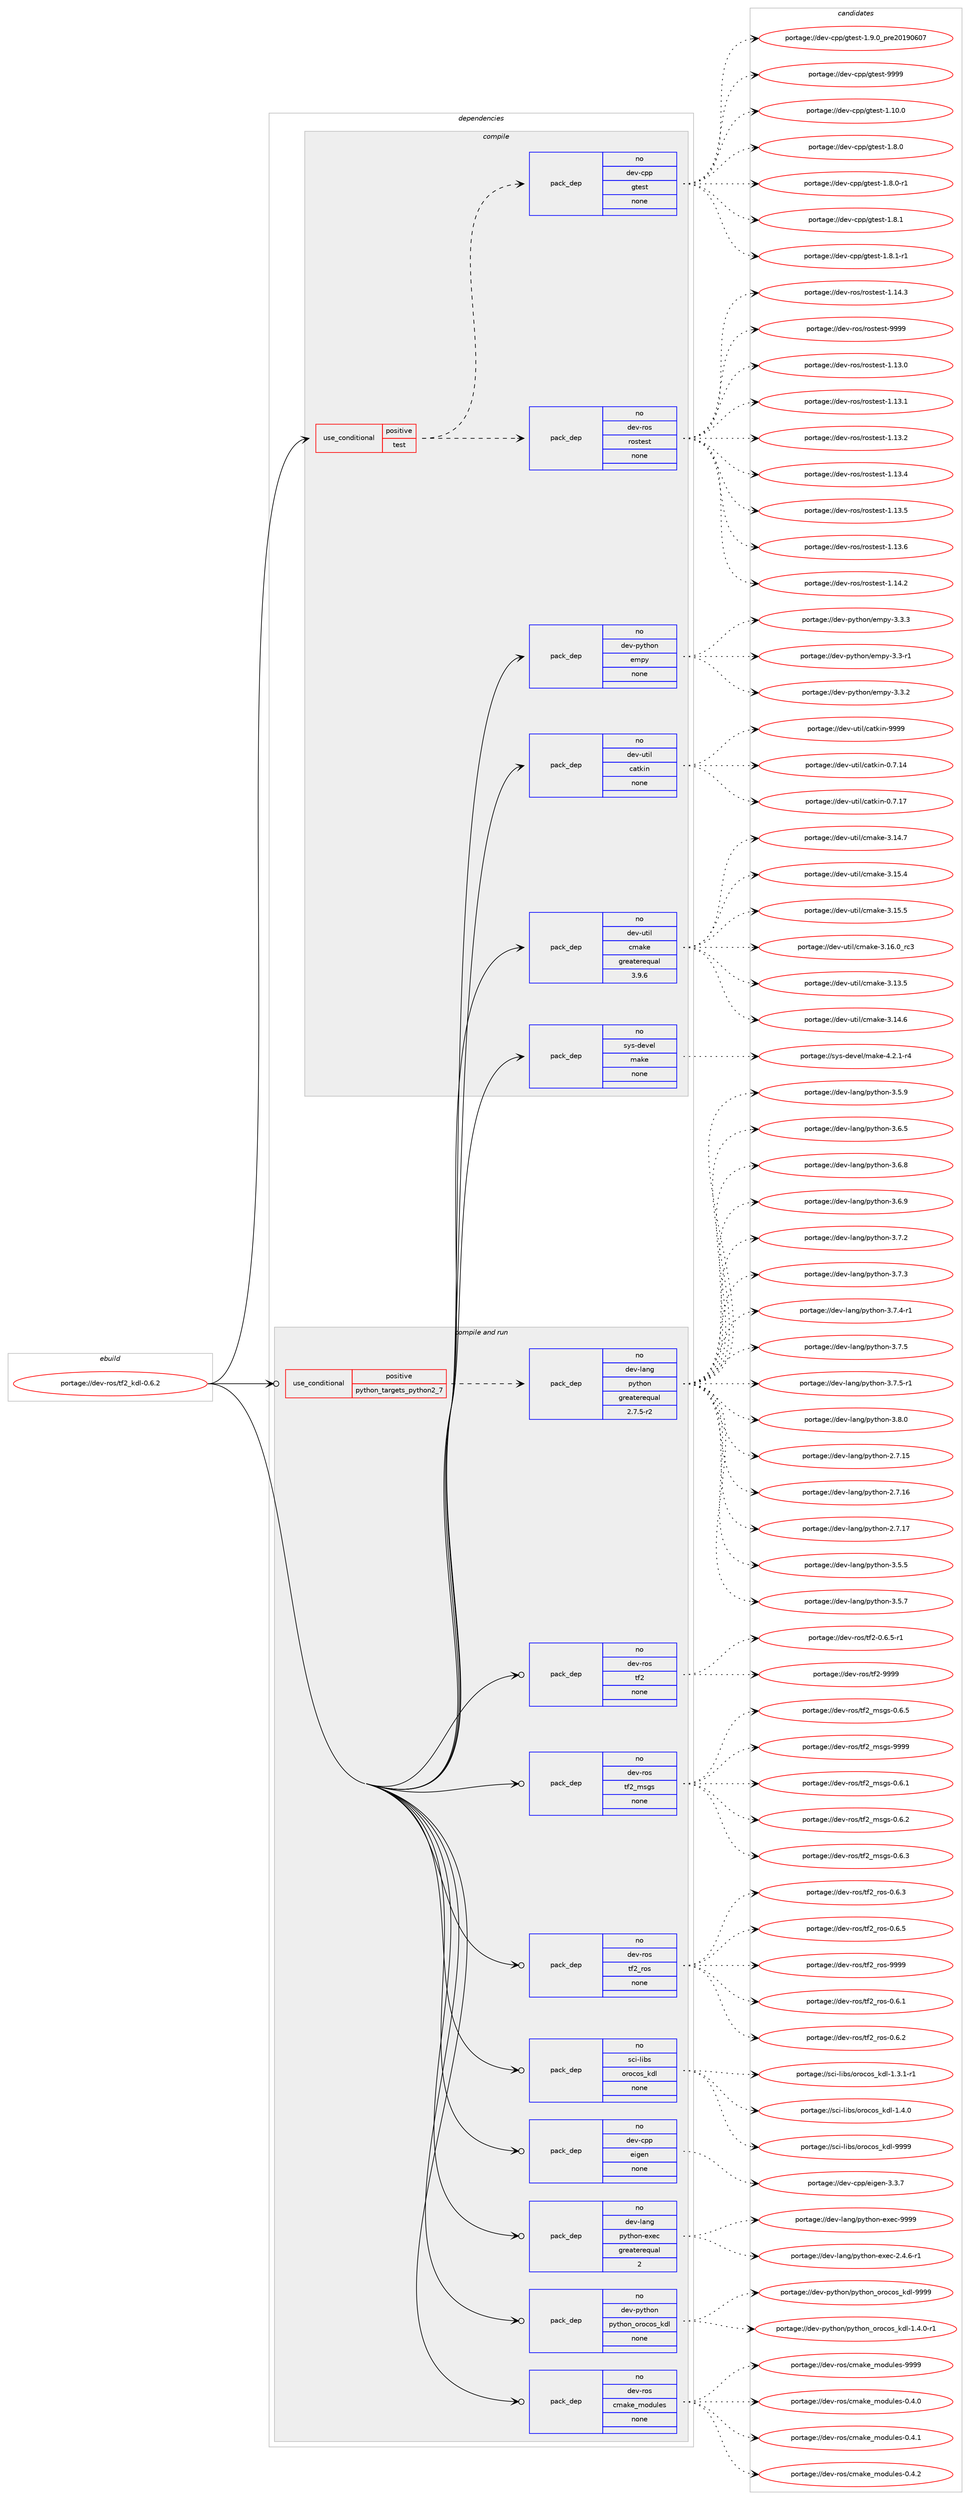 digraph prolog {

# *************
# Graph options
# *************

newrank=true;
concentrate=true;
compound=true;
graph [rankdir=LR,fontname=Helvetica,fontsize=10,ranksep=1.5];#, ranksep=2.5, nodesep=0.2];
edge  [arrowhead=vee];
node  [fontname=Helvetica,fontsize=10];

# **********
# The ebuild
# **********

subgraph cluster_leftcol {
color=gray;
rank=same;
label=<<i>ebuild</i>>;
id [label="portage://dev-ros/tf2_kdl-0.6.2", color=red, width=4, href="../dev-ros/tf2_kdl-0.6.2.svg"];
}

# ****************
# The dependencies
# ****************

subgraph cluster_midcol {
color=gray;
label=<<i>dependencies</i>>;
subgraph cluster_compile {
fillcolor="#eeeeee";
style=filled;
label=<<i>compile</i>>;
subgraph cond45531 {
dependency206073 [label=<<TABLE BORDER="0" CELLBORDER="1" CELLSPACING="0" CELLPADDING="4"><TR><TD ROWSPAN="3" CELLPADDING="10">use_conditional</TD></TR><TR><TD>positive</TD></TR><TR><TD>test</TD></TR></TABLE>>, shape=none, color=red];
subgraph pack157114 {
dependency206074 [label=<<TABLE BORDER="0" CELLBORDER="1" CELLSPACING="0" CELLPADDING="4" WIDTH="220"><TR><TD ROWSPAN="6" CELLPADDING="30">pack_dep</TD></TR><TR><TD WIDTH="110">no</TD></TR><TR><TD>dev-ros</TD></TR><TR><TD>rostest</TD></TR><TR><TD>none</TD></TR><TR><TD></TD></TR></TABLE>>, shape=none, color=blue];
}
dependency206073:e -> dependency206074:w [weight=20,style="dashed",arrowhead="vee"];
subgraph pack157115 {
dependency206075 [label=<<TABLE BORDER="0" CELLBORDER="1" CELLSPACING="0" CELLPADDING="4" WIDTH="220"><TR><TD ROWSPAN="6" CELLPADDING="30">pack_dep</TD></TR><TR><TD WIDTH="110">no</TD></TR><TR><TD>dev-cpp</TD></TR><TR><TD>gtest</TD></TR><TR><TD>none</TD></TR><TR><TD></TD></TR></TABLE>>, shape=none, color=blue];
}
dependency206073:e -> dependency206075:w [weight=20,style="dashed",arrowhead="vee"];
}
id:e -> dependency206073:w [weight=20,style="solid",arrowhead="vee"];
subgraph pack157116 {
dependency206076 [label=<<TABLE BORDER="0" CELLBORDER="1" CELLSPACING="0" CELLPADDING="4" WIDTH="220"><TR><TD ROWSPAN="6" CELLPADDING="30">pack_dep</TD></TR><TR><TD WIDTH="110">no</TD></TR><TR><TD>dev-python</TD></TR><TR><TD>empy</TD></TR><TR><TD>none</TD></TR><TR><TD></TD></TR></TABLE>>, shape=none, color=blue];
}
id:e -> dependency206076:w [weight=20,style="solid",arrowhead="vee"];
subgraph pack157117 {
dependency206077 [label=<<TABLE BORDER="0" CELLBORDER="1" CELLSPACING="0" CELLPADDING="4" WIDTH="220"><TR><TD ROWSPAN="6" CELLPADDING="30">pack_dep</TD></TR><TR><TD WIDTH="110">no</TD></TR><TR><TD>dev-util</TD></TR><TR><TD>catkin</TD></TR><TR><TD>none</TD></TR><TR><TD></TD></TR></TABLE>>, shape=none, color=blue];
}
id:e -> dependency206077:w [weight=20,style="solid",arrowhead="vee"];
subgraph pack157118 {
dependency206078 [label=<<TABLE BORDER="0" CELLBORDER="1" CELLSPACING="0" CELLPADDING="4" WIDTH="220"><TR><TD ROWSPAN="6" CELLPADDING="30">pack_dep</TD></TR><TR><TD WIDTH="110">no</TD></TR><TR><TD>dev-util</TD></TR><TR><TD>cmake</TD></TR><TR><TD>greaterequal</TD></TR><TR><TD>3.9.6</TD></TR></TABLE>>, shape=none, color=blue];
}
id:e -> dependency206078:w [weight=20,style="solid",arrowhead="vee"];
subgraph pack157119 {
dependency206079 [label=<<TABLE BORDER="0" CELLBORDER="1" CELLSPACING="0" CELLPADDING="4" WIDTH="220"><TR><TD ROWSPAN="6" CELLPADDING="30">pack_dep</TD></TR><TR><TD WIDTH="110">no</TD></TR><TR><TD>sys-devel</TD></TR><TR><TD>make</TD></TR><TR><TD>none</TD></TR><TR><TD></TD></TR></TABLE>>, shape=none, color=blue];
}
id:e -> dependency206079:w [weight=20,style="solid",arrowhead="vee"];
}
subgraph cluster_compileandrun {
fillcolor="#eeeeee";
style=filled;
label=<<i>compile and run</i>>;
subgraph cond45532 {
dependency206080 [label=<<TABLE BORDER="0" CELLBORDER="1" CELLSPACING="0" CELLPADDING="4"><TR><TD ROWSPAN="3" CELLPADDING="10">use_conditional</TD></TR><TR><TD>positive</TD></TR><TR><TD>python_targets_python2_7</TD></TR></TABLE>>, shape=none, color=red];
subgraph pack157120 {
dependency206081 [label=<<TABLE BORDER="0" CELLBORDER="1" CELLSPACING="0" CELLPADDING="4" WIDTH="220"><TR><TD ROWSPAN="6" CELLPADDING="30">pack_dep</TD></TR><TR><TD WIDTH="110">no</TD></TR><TR><TD>dev-lang</TD></TR><TR><TD>python</TD></TR><TR><TD>greaterequal</TD></TR><TR><TD>2.7.5-r2</TD></TR></TABLE>>, shape=none, color=blue];
}
dependency206080:e -> dependency206081:w [weight=20,style="dashed",arrowhead="vee"];
}
id:e -> dependency206080:w [weight=20,style="solid",arrowhead="odotvee"];
subgraph pack157121 {
dependency206082 [label=<<TABLE BORDER="0" CELLBORDER="1" CELLSPACING="0" CELLPADDING="4" WIDTH="220"><TR><TD ROWSPAN="6" CELLPADDING="30">pack_dep</TD></TR><TR><TD WIDTH="110">no</TD></TR><TR><TD>dev-cpp</TD></TR><TR><TD>eigen</TD></TR><TR><TD>none</TD></TR><TR><TD></TD></TR></TABLE>>, shape=none, color=blue];
}
id:e -> dependency206082:w [weight=20,style="solid",arrowhead="odotvee"];
subgraph pack157122 {
dependency206083 [label=<<TABLE BORDER="0" CELLBORDER="1" CELLSPACING="0" CELLPADDING="4" WIDTH="220"><TR><TD ROWSPAN="6" CELLPADDING="30">pack_dep</TD></TR><TR><TD WIDTH="110">no</TD></TR><TR><TD>dev-lang</TD></TR><TR><TD>python-exec</TD></TR><TR><TD>greaterequal</TD></TR><TR><TD>2</TD></TR></TABLE>>, shape=none, color=blue];
}
id:e -> dependency206083:w [weight=20,style="solid",arrowhead="odotvee"];
subgraph pack157123 {
dependency206084 [label=<<TABLE BORDER="0" CELLBORDER="1" CELLSPACING="0" CELLPADDING="4" WIDTH="220"><TR><TD ROWSPAN="6" CELLPADDING="30">pack_dep</TD></TR><TR><TD WIDTH="110">no</TD></TR><TR><TD>dev-python</TD></TR><TR><TD>python_orocos_kdl</TD></TR><TR><TD>none</TD></TR><TR><TD></TD></TR></TABLE>>, shape=none, color=blue];
}
id:e -> dependency206084:w [weight=20,style="solid",arrowhead="odotvee"];
subgraph pack157124 {
dependency206085 [label=<<TABLE BORDER="0" CELLBORDER="1" CELLSPACING="0" CELLPADDING="4" WIDTH="220"><TR><TD ROWSPAN="6" CELLPADDING="30">pack_dep</TD></TR><TR><TD WIDTH="110">no</TD></TR><TR><TD>dev-ros</TD></TR><TR><TD>cmake_modules</TD></TR><TR><TD>none</TD></TR><TR><TD></TD></TR></TABLE>>, shape=none, color=blue];
}
id:e -> dependency206085:w [weight=20,style="solid",arrowhead="odotvee"];
subgraph pack157125 {
dependency206086 [label=<<TABLE BORDER="0" CELLBORDER="1" CELLSPACING="0" CELLPADDING="4" WIDTH="220"><TR><TD ROWSPAN="6" CELLPADDING="30">pack_dep</TD></TR><TR><TD WIDTH="110">no</TD></TR><TR><TD>dev-ros</TD></TR><TR><TD>tf2</TD></TR><TR><TD>none</TD></TR><TR><TD></TD></TR></TABLE>>, shape=none, color=blue];
}
id:e -> dependency206086:w [weight=20,style="solid",arrowhead="odotvee"];
subgraph pack157126 {
dependency206087 [label=<<TABLE BORDER="0" CELLBORDER="1" CELLSPACING="0" CELLPADDING="4" WIDTH="220"><TR><TD ROWSPAN="6" CELLPADDING="30">pack_dep</TD></TR><TR><TD WIDTH="110">no</TD></TR><TR><TD>dev-ros</TD></TR><TR><TD>tf2_msgs</TD></TR><TR><TD>none</TD></TR><TR><TD></TD></TR></TABLE>>, shape=none, color=blue];
}
id:e -> dependency206087:w [weight=20,style="solid",arrowhead="odotvee"];
subgraph pack157127 {
dependency206088 [label=<<TABLE BORDER="0" CELLBORDER="1" CELLSPACING="0" CELLPADDING="4" WIDTH="220"><TR><TD ROWSPAN="6" CELLPADDING="30">pack_dep</TD></TR><TR><TD WIDTH="110">no</TD></TR><TR><TD>dev-ros</TD></TR><TR><TD>tf2_ros</TD></TR><TR><TD>none</TD></TR><TR><TD></TD></TR></TABLE>>, shape=none, color=blue];
}
id:e -> dependency206088:w [weight=20,style="solid",arrowhead="odotvee"];
subgraph pack157128 {
dependency206089 [label=<<TABLE BORDER="0" CELLBORDER="1" CELLSPACING="0" CELLPADDING="4" WIDTH="220"><TR><TD ROWSPAN="6" CELLPADDING="30">pack_dep</TD></TR><TR><TD WIDTH="110">no</TD></TR><TR><TD>sci-libs</TD></TR><TR><TD>orocos_kdl</TD></TR><TR><TD>none</TD></TR><TR><TD></TD></TR></TABLE>>, shape=none, color=blue];
}
id:e -> dependency206089:w [weight=20,style="solid",arrowhead="odotvee"];
}
subgraph cluster_run {
fillcolor="#eeeeee";
style=filled;
label=<<i>run</i>>;
}
}

# **************
# The candidates
# **************

subgraph cluster_choices {
rank=same;
color=gray;
label=<<i>candidates</i>>;

subgraph choice157114 {
color=black;
nodesep=1;
choiceportage100101118451141111154711411111511610111511645494649514648 [label="portage://dev-ros/rostest-1.13.0", color=red, width=4,href="../dev-ros/rostest-1.13.0.svg"];
choiceportage100101118451141111154711411111511610111511645494649514649 [label="portage://dev-ros/rostest-1.13.1", color=red, width=4,href="../dev-ros/rostest-1.13.1.svg"];
choiceportage100101118451141111154711411111511610111511645494649514650 [label="portage://dev-ros/rostest-1.13.2", color=red, width=4,href="../dev-ros/rostest-1.13.2.svg"];
choiceportage100101118451141111154711411111511610111511645494649514652 [label="portage://dev-ros/rostest-1.13.4", color=red, width=4,href="../dev-ros/rostest-1.13.4.svg"];
choiceportage100101118451141111154711411111511610111511645494649514653 [label="portage://dev-ros/rostest-1.13.5", color=red, width=4,href="../dev-ros/rostest-1.13.5.svg"];
choiceportage100101118451141111154711411111511610111511645494649514654 [label="portage://dev-ros/rostest-1.13.6", color=red, width=4,href="../dev-ros/rostest-1.13.6.svg"];
choiceportage100101118451141111154711411111511610111511645494649524650 [label="portage://dev-ros/rostest-1.14.2", color=red, width=4,href="../dev-ros/rostest-1.14.2.svg"];
choiceportage100101118451141111154711411111511610111511645494649524651 [label="portage://dev-ros/rostest-1.14.3", color=red, width=4,href="../dev-ros/rostest-1.14.3.svg"];
choiceportage10010111845114111115471141111151161011151164557575757 [label="portage://dev-ros/rostest-9999", color=red, width=4,href="../dev-ros/rostest-9999.svg"];
dependency206074:e -> choiceportage100101118451141111154711411111511610111511645494649514648:w [style=dotted,weight="100"];
dependency206074:e -> choiceportage100101118451141111154711411111511610111511645494649514649:w [style=dotted,weight="100"];
dependency206074:e -> choiceportage100101118451141111154711411111511610111511645494649514650:w [style=dotted,weight="100"];
dependency206074:e -> choiceportage100101118451141111154711411111511610111511645494649514652:w [style=dotted,weight="100"];
dependency206074:e -> choiceportage100101118451141111154711411111511610111511645494649514653:w [style=dotted,weight="100"];
dependency206074:e -> choiceportage100101118451141111154711411111511610111511645494649514654:w [style=dotted,weight="100"];
dependency206074:e -> choiceportage100101118451141111154711411111511610111511645494649524650:w [style=dotted,weight="100"];
dependency206074:e -> choiceportage100101118451141111154711411111511610111511645494649524651:w [style=dotted,weight="100"];
dependency206074:e -> choiceportage10010111845114111115471141111151161011151164557575757:w [style=dotted,weight="100"];
}
subgraph choice157115 {
color=black;
nodesep=1;
choiceportage10010111845991121124710311610111511645494649484648 [label="portage://dev-cpp/gtest-1.10.0", color=red, width=4,href="../dev-cpp/gtest-1.10.0.svg"];
choiceportage100101118459911211247103116101115116454946564648 [label="portage://dev-cpp/gtest-1.8.0", color=red, width=4,href="../dev-cpp/gtest-1.8.0.svg"];
choiceportage1001011184599112112471031161011151164549465646484511449 [label="portage://dev-cpp/gtest-1.8.0-r1", color=red, width=4,href="../dev-cpp/gtest-1.8.0-r1.svg"];
choiceportage100101118459911211247103116101115116454946564649 [label="portage://dev-cpp/gtest-1.8.1", color=red, width=4,href="../dev-cpp/gtest-1.8.1.svg"];
choiceportage1001011184599112112471031161011151164549465646494511449 [label="portage://dev-cpp/gtest-1.8.1-r1", color=red, width=4,href="../dev-cpp/gtest-1.8.1-r1.svg"];
choiceportage100101118459911211247103116101115116454946574648951121141015048495748544855 [label="portage://dev-cpp/gtest-1.9.0_pre20190607", color=red, width=4,href="../dev-cpp/gtest-1.9.0_pre20190607.svg"];
choiceportage1001011184599112112471031161011151164557575757 [label="portage://dev-cpp/gtest-9999", color=red, width=4,href="../dev-cpp/gtest-9999.svg"];
dependency206075:e -> choiceportage10010111845991121124710311610111511645494649484648:w [style=dotted,weight="100"];
dependency206075:e -> choiceportage100101118459911211247103116101115116454946564648:w [style=dotted,weight="100"];
dependency206075:e -> choiceportage1001011184599112112471031161011151164549465646484511449:w [style=dotted,weight="100"];
dependency206075:e -> choiceportage100101118459911211247103116101115116454946564649:w [style=dotted,weight="100"];
dependency206075:e -> choiceportage1001011184599112112471031161011151164549465646494511449:w [style=dotted,weight="100"];
dependency206075:e -> choiceportage100101118459911211247103116101115116454946574648951121141015048495748544855:w [style=dotted,weight="100"];
dependency206075:e -> choiceportage1001011184599112112471031161011151164557575757:w [style=dotted,weight="100"];
}
subgraph choice157116 {
color=black;
nodesep=1;
choiceportage1001011184511212111610411111047101109112121455146514511449 [label="portage://dev-python/empy-3.3-r1", color=red, width=4,href="../dev-python/empy-3.3-r1.svg"];
choiceportage1001011184511212111610411111047101109112121455146514650 [label="portage://dev-python/empy-3.3.2", color=red, width=4,href="../dev-python/empy-3.3.2.svg"];
choiceportage1001011184511212111610411111047101109112121455146514651 [label="portage://dev-python/empy-3.3.3", color=red, width=4,href="../dev-python/empy-3.3.3.svg"];
dependency206076:e -> choiceportage1001011184511212111610411111047101109112121455146514511449:w [style=dotted,weight="100"];
dependency206076:e -> choiceportage1001011184511212111610411111047101109112121455146514650:w [style=dotted,weight="100"];
dependency206076:e -> choiceportage1001011184511212111610411111047101109112121455146514651:w [style=dotted,weight="100"];
}
subgraph choice157117 {
color=black;
nodesep=1;
choiceportage1001011184511711610510847999711610710511045484655464952 [label="portage://dev-util/catkin-0.7.14", color=red, width=4,href="../dev-util/catkin-0.7.14.svg"];
choiceportage1001011184511711610510847999711610710511045484655464955 [label="portage://dev-util/catkin-0.7.17", color=red, width=4,href="../dev-util/catkin-0.7.17.svg"];
choiceportage100101118451171161051084799971161071051104557575757 [label="portage://dev-util/catkin-9999", color=red, width=4,href="../dev-util/catkin-9999.svg"];
dependency206077:e -> choiceportage1001011184511711610510847999711610710511045484655464952:w [style=dotted,weight="100"];
dependency206077:e -> choiceportage1001011184511711610510847999711610710511045484655464955:w [style=dotted,weight="100"];
dependency206077:e -> choiceportage100101118451171161051084799971161071051104557575757:w [style=dotted,weight="100"];
}
subgraph choice157118 {
color=black;
nodesep=1;
choiceportage1001011184511711610510847991099710710145514649514653 [label="portage://dev-util/cmake-3.13.5", color=red, width=4,href="../dev-util/cmake-3.13.5.svg"];
choiceportage1001011184511711610510847991099710710145514649524654 [label="portage://dev-util/cmake-3.14.6", color=red, width=4,href="../dev-util/cmake-3.14.6.svg"];
choiceportage1001011184511711610510847991099710710145514649524655 [label="portage://dev-util/cmake-3.14.7", color=red, width=4,href="../dev-util/cmake-3.14.7.svg"];
choiceportage1001011184511711610510847991099710710145514649534652 [label="portage://dev-util/cmake-3.15.4", color=red, width=4,href="../dev-util/cmake-3.15.4.svg"];
choiceportage1001011184511711610510847991099710710145514649534653 [label="portage://dev-util/cmake-3.15.5", color=red, width=4,href="../dev-util/cmake-3.15.5.svg"];
choiceportage1001011184511711610510847991099710710145514649544648951149951 [label="portage://dev-util/cmake-3.16.0_rc3", color=red, width=4,href="../dev-util/cmake-3.16.0_rc3.svg"];
dependency206078:e -> choiceportage1001011184511711610510847991099710710145514649514653:w [style=dotted,weight="100"];
dependency206078:e -> choiceportage1001011184511711610510847991099710710145514649524654:w [style=dotted,weight="100"];
dependency206078:e -> choiceportage1001011184511711610510847991099710710145514649524655:w [style=dotted,weight="100"];
dependency206078:e -> choiceportage1001011184511711610510847991099710710145514649534652:w [style=dotted,weight="100"];
dependency206078:e -> choiceportage1001011184511711610510847991099710710145514649534653:w [style=dotted,weight="100"];
dependency206078:e -> choiceportage1001011184511711610510847991099710710145514649544648951149951:w [style=dotted,weight="100"];
}
subgraph choice157119 {
color=black;
nodesep=1;
choiceportage1151211154510010111810110847109971071014552465046494511452 [label="portage://sys-devel/make-4.2.1-r4", color=red, width=4,href="../sys-devel/make-4.2.1-r4.svg"];
dependency206079:e -> choiceportage1151211154510010111810110847109971071014552465046494511452:w [style=dotted,weight="100"];
}
subgraph choice157120 {
color=black;
nodesep=1;
choiceportage10010111845108971101034711212111610411111045504655464953 [label="portage://dev-lang/python-2.7.15", color=red, width=4,href="../dev-lang/python-2.7.15.svg"];
choiceportage10010111845108971101034711212111610411111045504655464954 [label="portage://dev-lang/python-2.7.16", color=red, width=4,href="../dev-lang/python-2.7.16.svg"];
choiceportage10010111845108971101034711212111610411111045504655464955 [label="portage://dev-lang/python-2.7.17", color=red, width=4,href="../dev-lang/python-2.7.17.svg"];
choiceportage100101118451089711010347112121116104111110455146534653 [label="portage://dev-lang/python-3.5.5", color=red, width=4,href="../dev-lang/python-3.5.5.svg"];
choiceportage100101118451089711010347112121116104111110455146534655 [label="portage://dev-lang/python-3.5.7", color=red, width=4,href="../dev-lang/python-3.5.7.svg"];
choiceportage100101118451089711010347112121116104111110455146534657 [label="portage://dev-lang/python-3.5.9", color=red, width=4,href="../dev-lang/python-3.5.9.svg"];
choiceportage100101118451089711010347112121116104111110455146544653 [label="portage://dev-lang/python-3.6.5", color=red, width=4,href="../dev-lang/python-3.6.5.svg"];
choiceportage100101118451089711010347112121116104111110455146544656 [label="portage://dev-lang/python-3.6.8", color=red, width=4,href="../dev-lang/python-3.6.8.svg"];
choiceportage100101118451089711010347112121116104111110455146544657 [label="portage://dev-lang/python-3.6.9", color=red, width=4,href="../dev-lang/python-3.6.9.svg"];
choiceportage100101118451089711010347112121116104111110455146554650 [label="portage://dev-lang/python-3.7.2", color=red, width=4,href="../dev-lang/python-3.7.2.svg"];
choiceportage100101118451089711010347112121116104111110455146554651 [label="portage://dev-lang/python-3.7.3", color=red, width=4,href="../dev-lang/python-3.7.3.svg"];
choiceportage1001011184510897110103471121211161041111104551465546524511449 [label="portage://dev-lang/python-3.7.4-r1", color=red, width=4,href="../dev-lang/python-3.7.4-r1.svg"];
choiceportage100101118451089711010347112121116104111110455146554653 [label="portage://dev-lang/python-3.7.5", color=red, width=4,href="../dev-lang/python-3.7.5.svg"];
choiceportage1001011184510897110103471121211161041111104551465546534511449 [label="portage://dev-lang/python-3.7.5-r1", color=red, width=4,href="../dev-lang/python-3.7.5-r1.svg"];
choiceportage100101118451089711010347112121116104111110455146564648 [label="portage://dev-lang/python-3.8.0", color=red, width=4,href="../dev-lang/python-3.8.0.svg"];
dependency206081:e -> choiceportage10010111845108971101034711212111610411111045504655464953:w [style=dotted,weight="100"];
dependency206081:e -> choiceportage10010111845108971101034711212111610411111045504655464954:w [style=dotted,weight="100"];
dependency206081:e -> choiceportage10010111845108971101034711212111610411111045504655464955:w [style=dotted,weight="100"];
dependency206081:e -> choiceportage100101118451089711010347112121116104111110455146534653:w [style=dotted,weight="100"];
dependency206081:e -> choiceportage100101118451089711010347112121116104111110455146534655:w [style=dotted,weight="100"];
dependency206081:e -> choiceportage100101118451089711010347112121116104111110455146534657:w [style=dotted,weight="100"];
dependency206081:e -> choiceportage100101118451089711010347112121116104111110455146544653:w [style=dotted,weight="100"];
dependency206081:e -> choiceportage100101118451089711010347112121116104111110455146544656:w [style=dotted,weight="100"];
dependency206081:e -> choiceportage100101118451089711010347112121116104111110455146544657:w [style=dotted,weight="100"];
dependency206081:e -> choiceportage100101118451089711010347112121116104111110455146554650:w [style=dotted,weight="100"];
dependency206081:e -> choiceportage100101118451089711010347112121116104111110455146554651:w [style=dotted,weight="100"];
dependency206081:e -> choiceportage1001011184510897110103471121211161041111104551465546524511449:w [style=dotted,weight="100"];
dependency206081:e -> choiceportage100101118451089711010347112121116104111110455146554653:w [style=dotted,weight="100"];
dependency206081:e -> choiceportage1001011184510897110103471121211161041111104551465546534511449:w [style=dotted,weight="100"];
dependency206081:e -> choiceportage100101118451089711010347112121116104111110455146564648:w [style=dotted,weight="100"];
}
subgraph choice157121 {
color=black;
nodesep=1;
choiceportage100101118459911211247101105103101110455146514655 [label="portage://dev-cpp/eigen-3.3.7", color=red, width=4,href="../dev-cpp/eigen-3.3.7.svg"];
dependency206082:e -> choiceportage100101118459911211247101105103101110455146514655:w [style=dotted,weight="100"];
}
subgraph choice157122 {
color=black;
nodesep=1;
choiceportage10010111845108971101034711212111610411111045101120101994550465246544511449 [label="portage://dev-lang/python-exec-2.4.6-r1", color=red, width=4,href="../dev-lang/python-exec-2.4.6-r1.svg"];
choiceportage10010111845108971101034711212111610411111045101120101994557575757 [label="portage://dev-lang/python-exec-9999", color=red, width=4,href="../dev-lang/python-exec-9999.svg"];
dependency206083:e -> choiceportage10010111845108971101034711212111610411111045101120101994550465246544511449:w [style=dotted,weight="100"];
dependency206083:e -> choiceportage10010111845108971101034711212111610411111045101120101994557575757:w [style=dotted,weight="100"];
}
subgraph choice157123 {
color=black;
nodesep=1;
choiceportage10010111845112121116104111110471121211161041111109511111411199111115951071001084549465246484511449 [label="portage://dev-python/python_orocos_kdl-1.4.0-r1", color=red, width=4,href="../dev-python/python_orocos_kdl-1.4.0-r1.svg"];
choiceportage10010111845112121116104111110471121211161041111109511111411199111115951071001084557575757 [label="portage://dev-python/python_orocos_kdl-9999", color=red, width=4,href="../dev-python/python_orocos_kdl-9999.svg"];
dependency206084:e -> choiceportage10010111845112121116104111110471121211161041111109511111411199111115951071001084549465246484511449:w [style=dotted,weight="100"];
dependency206084:e -> choiceportage10010111845112121116104111110471121211161041111109511111411199111115951071001084557575757:w [style=dotted,weight="100"];
}
subgraph choice157124 {
color=black;
nodesep=1;
choiceportage1001011184511411111547991099710710195109111100117108101115454846524648 [label="portage://dev-ros/cmake_modules-0.4.0", color=red, width=4,href="../dev-ros/cmake_modules-0.4.0.svg"];
choiceportage1001011184511411111547991099710710195109111100117108101115454846524649 [label="portage://dev-ros/cmake_modules-0.4.1", color=red, width=4,href="../dev-ros/cmake_modules-0.4.1.svg"];
choiceportage1001011184511411111547991099710710195109111100117108101115454846524650 [label="portage://dev-ros/cmake_modules-0.4.2", color=red, width=4,href="../dev-ros/cmake_modules-0.4.2.svg"];
choiceportage10010111845114111115479910997107101951091111001171081011154557575757 [label="portage://dev-ros/cmake_modules-9999", color=red, width=4,href="../dev-ros/cmake_modules-9999.svg"];
dependency206085:e -> choiceportage1001011184511411111547991099710710195109111100117108101115454846524648:w [style=dotted,weight="100"];
dependency206085:e -> choiceportage1001011184511411111547991099710710195109111100117108101115454846524649:w [style=dotted,weight="100"];
dependency206085:e -> choiceportage1001011184511411111547991099710710195109111100117108101115454846524650:w [style=dotted,weight="100"];
dependency206085:e -> choiceportage10010111845114111115479910997107101951091111001171081011154557575757:w [style=dotted,weight="100"];
}
subgraph choice157125 {
color=black;
nodesep=1;
choiceportage1001011184511411111547116102504548465446534511449 [label="portage://dev-ros/tf2-0.6.5-r1", color=red, width=4,href="../dev-ros/tf2-0.6.5-r1.svg"];
choiceportage1001011184511411111547116102504557575757 [label="portage://dev-ros/tf2-9999", color=red, width=4,href="../dev-ros/tf2-9999.svg"];
dependency206086:e -> choiceportage1001011184511411111547116102504548465446534511449:w [style=dotted,weight="100"];
dependency206086:e -> choiceportage1001011184511411111547116102504557575757:w [style=dotted,weight="100"];
}
subgraph choice157126 {
color=black;
nodesep=1;
choiceportage10010111845114111115471161025095109115103115454846544649 [label="portage://dev-ros/tf2_msgs-0.6.1", color=red, width=4,href="../dev-ros/tf2_msgs-0.6.1.svg"];
choiceportage10010111845114111115471161025095109115103115454846544650 [label="portage://dev-ros/tf2_msgs-0.6.2", color=red, width=4,href="../dev-ros/tf2_msgs-0.6.2.svg"];
choiceportage10010111845114111115471161025095109115103115454846544651 [label="portage://dev-ros/tf2_msgs-0.6.3", color=red, width=4,href="../dev-ros/tf2_msgs-0.6.3.svg"];
choiceportage10010111845114111115471161025095109115103115454846544653 [label="portage://dev-ros/tf2_msgs-0.6.5", color=red, width=4,href="../dev-ros/tf2_msgs-0.6.5.svg"];
choiceportage100101118451141111154711610250951091151031154557575757 [label="portage://dev-ros/tf2_msgs-9999", color=red, width=4,href="../dev-ros/tf2_msgs-9999.svg"];
dependency206087:e -> choiceportage10010111845114111115471161025095109115103115454846544649:w [style=dotted,weight="100"];
dependency206087:e -> choiceportage10010111845114111115471161025095109115103115454846544650:w [style=dotted,weight="100"];
dependency206087:e -> choiceportage10010111845114111115471161025095109115103115454846544651:w [style=dotted,weight="100"];
dependency206087:e -> choiceportage10010111845114111115471161025095109115103115454846544653:w [style=dotted,weight="100"];
dependency206087:e -> choiceportage100101118451141111154711610250951091151031154557575757:w [style=dotted,weight="100"];
}
subgraph choice157127 {
color=black;
nodesep=1;
choiceportage10010111845114111115471161025095114111115454846544649 [label="portage://dev-ros/tf2_ros-0.6.1", color=red, width=4,href="../dev-ros/tf2_ros-0.6.1.svg"];
choiceportage10010111845114111115471161025095114111115454846544650 [label="portage://dev-ros/tf2_ros-0.6.2", color=red, width=4,href="../dev-ros/tf2_ros-0.6.2.svg"];
choiceportage10010111845114111115471161025095114111115454846544651 [label="portage://dev-ros/tf2_ros-0.6.3", color=red, width=4,href="../dev-ros/tf2_ros-0.6.3.svg"];
choiceportage10010111845114111115471161025095114111115454846544653 [label="portage://dev-ros/tf2_ros-0.6.5", color=red, width=4,href="../dev-ros/tf2_ros-0.6.5.svg"];
choiceportage100101118451141111154711610250951141111154557575757 [label="portage://dev-ros/tf2_ros-9999", color=red, width=4,href="../dev-ros/tf2_ros-9999.svg"];
dependency206088:e -> choiceportage10010111845114111115471161025095114111115454846544649:w [style=dotted,weight="100"];
dependency206088:e -> choiceportage10010111845114111115471161025095114111115454846544650:w [style=dotted,weight="100"];
dependency206088:e -> choiceportage10010111845114111115471161025095114111115454846544651:w [style=dotted,weight="100"];
dependency206088:e -> choiceportage10010111845114111115471161025095114111115454846544653:w [style=dotted,weight="100"];
dependency206088:e -> choiceportage100101118451141111154711610250951141111154557575757:w [style=dotted,weight="100"];
}
subgraph choice157128 {
color=black;
nodesep=1;
choiceportage1159910545108105981154711111411199111115951071001084549465146494511449 [label="portage://sci-libs/orocos_kdl-1.3.1-r1", color=red, width=4,href="../sci-libs/orocos_kdl-1.3.1-r1.svg"];
choiceportage115991054510810598115471111141119911111595107100108454946524648 [label="portage://sci-libs/orocos_kdl-1.4.0", color=red, width=4,href="../sci-libs/orocos_kdl-1.4.0.svg"];
choiceportage1159910545108105981154711111411199111115951071001084557575757 [label="portage://sci-libs/orocos_kdl-9999", color=red, width=4,href="../sci-libs/orocos_kdl-9999.svg"];
dependency206089:e -> choiceportage1159910545108105981154711111411199111115951071001084549465146494511449:w [style=dotted,weight="100"];
dependency206089:e -> choiceportage115991054510810598115471111141119911111595107100108454946524648:w [style=dotted,weight="100"];
dependency206089:e -> choiceportage1159910545108105981154711111411199111115951071001084557575757:w [style=dotted,weight="100"];
}
}

}
